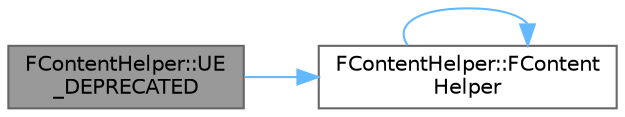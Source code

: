 digraph "FContentHelper::UE_DEPRECATED"
{
 // INTERACTIVE_SVG=YES
 // LATEX_PDF_SIZE
  bgcolor="transparent";
  edge [fontname=Helvetica,fontsize=10,labelfontname=Helvetica,labelfontsize=10];
  node [fontname=Helvetica,fontsize=10,shape=box,height=0.2,width=0.4];
  rankdir="LR";
  Node1 [id="Node000001",label="FContentHelper::UE\l_DEPRECATED",height=0.2,width=0.4,color="gray40", fillcolor="grey60", style="filled", fontcolor="black",tooltip=" "];
  Node1 -> Node2 [id="edge1_Node000001_Node000002",color="steelblue1",style="solid",tooltip=" "];
  Node2 [id="Node000002",label="FContentHelper::FContent\lHelper",height=0.2,width=0.4,color="grey40", fillcolor="white", style="filled",URL="$d9/dfa/classFContentHelper.html#a0c87d6f8c5ddf01a415f6ca3f3bfe4f1",tooltip=" "];
  Node2 -> Node2 [id="edge2_Node000002_Node000002",color="steelblue1",style="solid",tooltip=" "];
}
